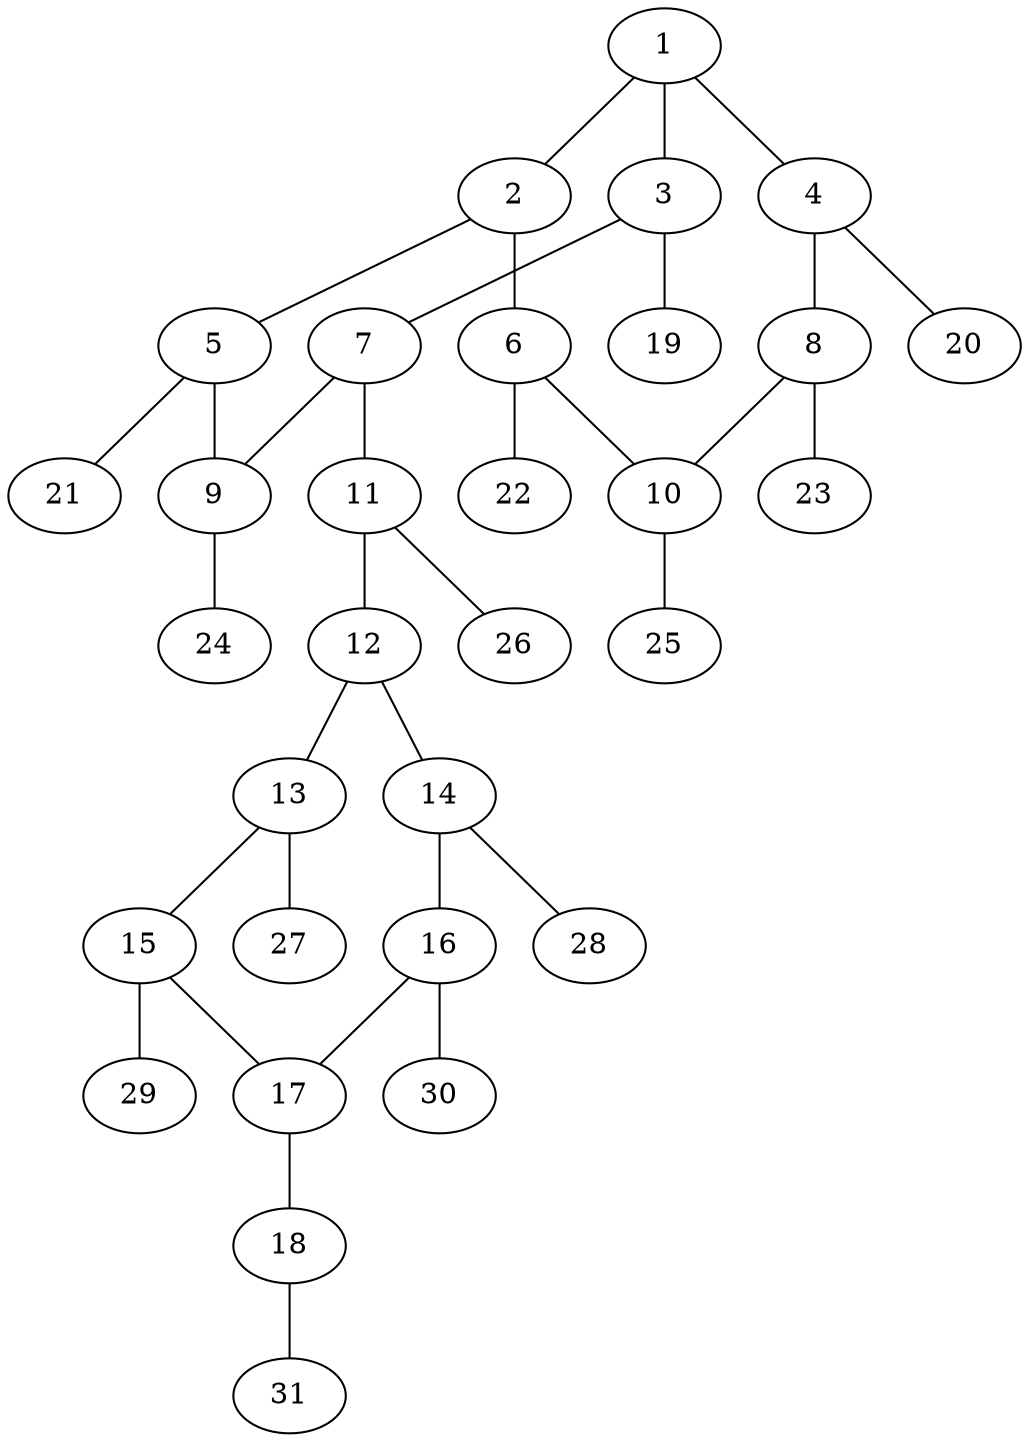 graph molecule_534 {
	1	 [chem=C];
	2	 [chem=C];
	1 -- 2	 [valence=1];
	3	 [chem=C];
	1 -- 3	 [valence=2];
	4	 [chem=C];
	1 -- 4	 [valence=1];
	5	 [chem=C];
	2 -- 5	 [valence=2];
	6	 [chem=C];
	2 -- 6	 [valence=1];
	7	 [chem=C];
	3 -- 7	 [valence=1];
	19	 [chem=H];
	3 -- 19	 [valence=1];
	8	 [chem=C];
	4 -- 8	 [valence=2];
	20	 [chem=H];
	4 -- 20	 [valence=1];
	9	 [chem=C];
	5 -- 9	 [valence=1];
	21	 [chem=H];
	5 -- 21	 [valence=1];
	10	 [chem=C];
	6 -- 10	 [valence=2];
	22	 [chem=H];
	6 -- 22	 [valence=1];
	7 -- 9	 [valence=2];
	11	 [chem=N];
	7 -- 11	 [valence=1];
	8 -- 10	 [valence=1];
	23	 [chem=H];
	8 -- 23	 [valence=1];
	24	 [chem=H];
	9 -- 24	 [valence=1];
	25	 [chem=H];
	10 -- 25	 [valence=1];
	12	 [chem=C];
	11 -- 12	 [valence=1];
	26	 [chem=H];
	11 -- 26	 [valence=1];
	13	 [chem=C];
	12 -- 13	 [valence=1];
	14	 [chem=C];
	12 -- 14	 [valence=2];
	15	 [chem=C];
	13 -- 15	 [valence=2];
	27	 [chem=H];
	13 -- 27	 [valence=1];
	16	 [chem=C];
	14 -- 16	 [valence=1];
	28	 [chem=H];
	14 -- 28	 [valence=1];
	17	 [chem=C];
	15 -- 17	 [valence=1];
	29	 [chem=H];
	15 -- 29	 [valence=1];
	16 -- 17	 [valence=2];
	30	 [chem=H];
	16 -- 30	 [valence=1];
	18	 [chem=O];
	17 -- 18	 [valence=1];
	31	 [chem=H];
	18 -- 31	 [valence=1];
}
